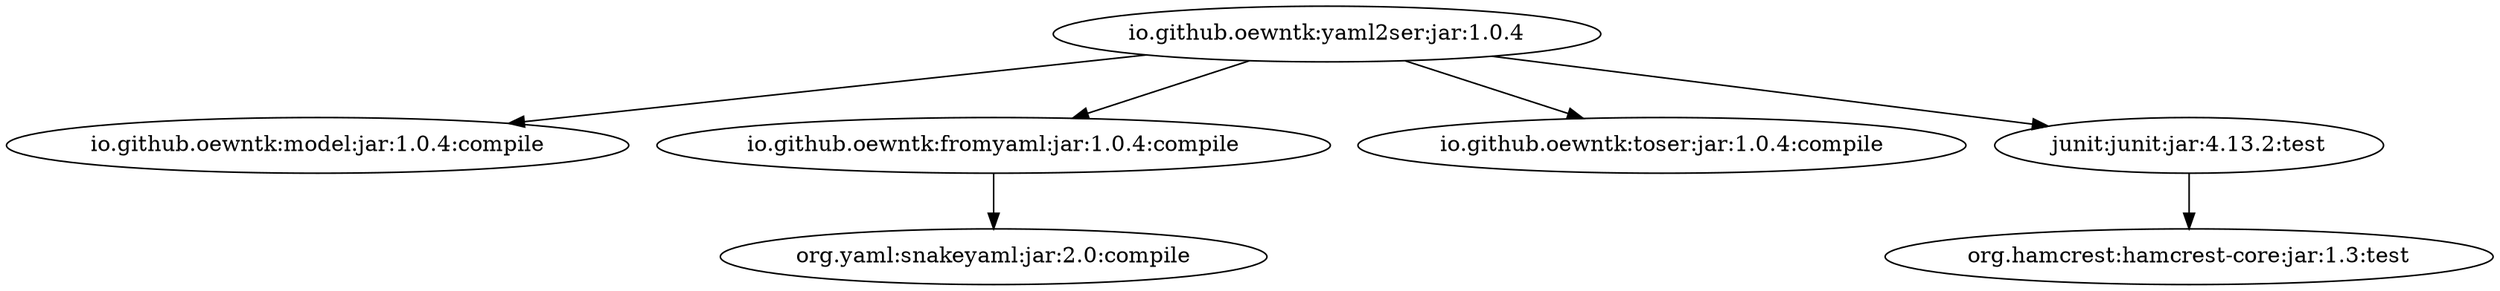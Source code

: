 digraph "io.github.oewntk:yaml2ser:jar:1.0.4" { 
	"io.github.oewntk:yaml2ser:jar:1.0.4" -> "io.github.oewntk:model:jar:1.0.4:compile" ; 
	"io.github.oewntk:yaml2ser:jar:1.0.4" -> "io.github.oewntk:fromyaml:jar:1.0.4:compile" ; 
	"io.github.oewntk:yaml2ser:jar:1.0.4" -> "io.github.oewntk:toser:jar:1.0.4:compile" ; 
	"io.github.oewntk:yaml2ser:jar:1.0.4" -> "junit:junit:jar:4.13.2:test" ; 
	"io.github.oewntk:fromyaml:jar:1.0.4:compile" -> "org.yaml:snakeyaml:jar:2.0:compile" ; 
	"junit:junit:jar:4.13.2:test" -> "org.hamcrest:hamcrest-core:jar:1.3:test" ; 
 } 